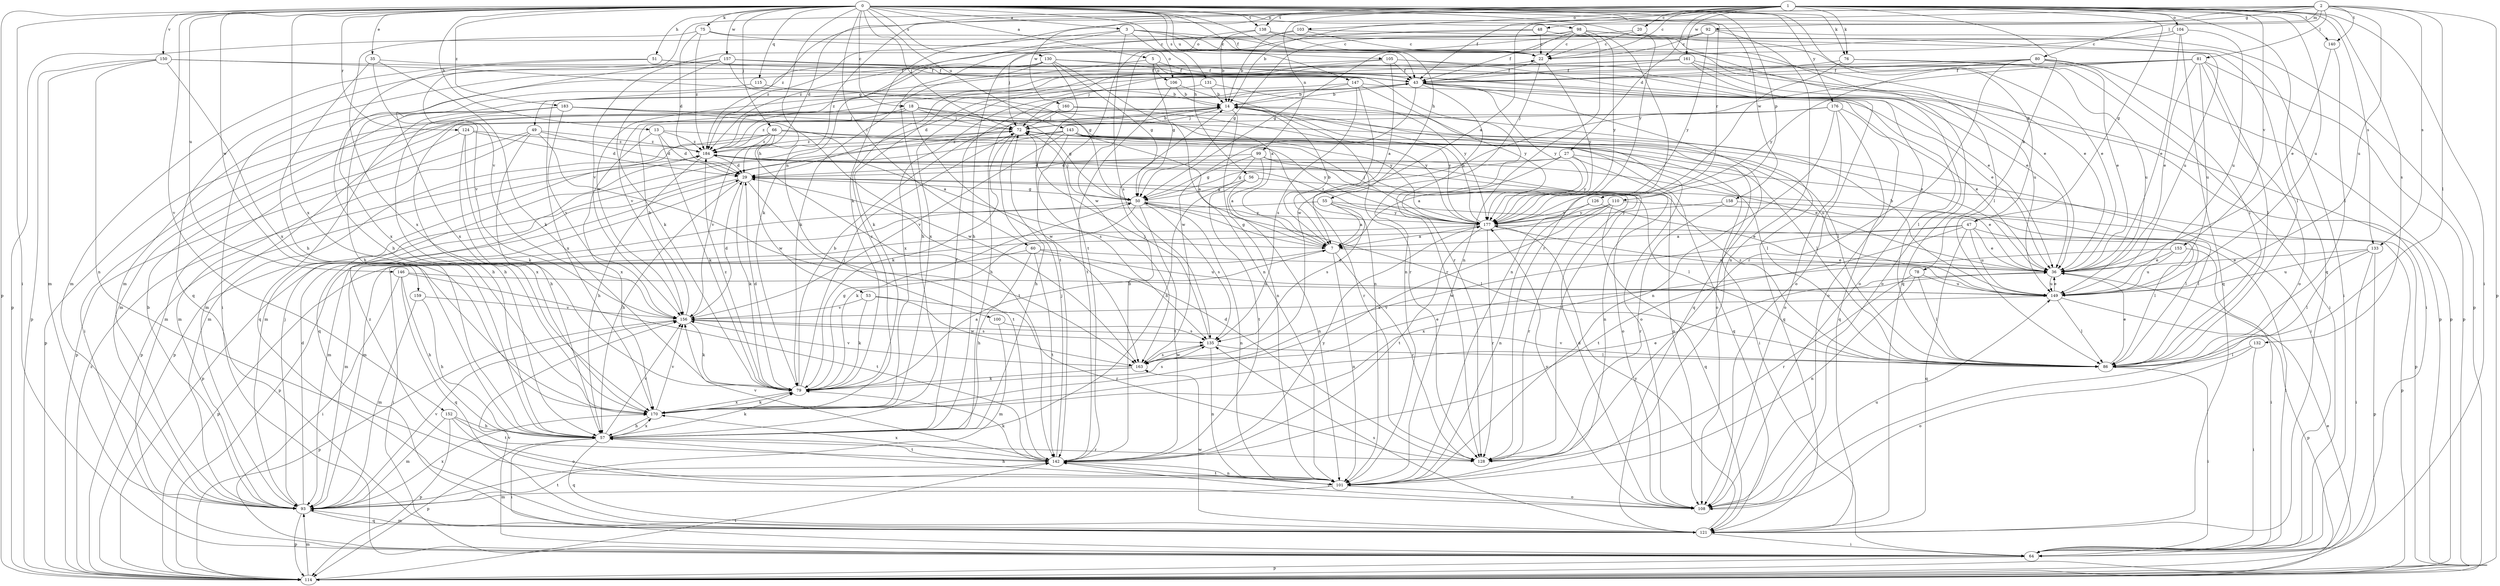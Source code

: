 strict digraph  {
0;
1;
2;
3;
5;
7;
13;
14;
18;
20;
22;
27;
29;
35;
36;
43;
47;
48;
49;
50;
51;
53;
55;
56;
57;
60;
64;
66;
72;
75;
76;
78;
79;
80;
81;
86;
92;
93;
98;
99;
100;
101;
103;
104;
105;
106;
108;
110;
114;
115;
121;
124;
126;
128;
130;
131;
132;
133;
135;
138;
140;
142;
143;
146;
147;
149;
150;
152;
153;
156;
157;
158;
159;
160;
161;
163;
170;
176;
177;
183;
184;
0 -> 3  [label=a];
0 -> 5  [label=a];
0 -> 13  [label=b];
0 -> 18  [label=c];
0 -> 35  [label=e];
0 -> 43  [label=f];
0 -> 47  [label=g];
0 -> 51  [label=h];
0 -> 53  [label=h];
0 -> 55  [label=h];
0 -> 56  [label=h];
0 -> 60  [label=i];
0 -> 64  [label=i];
0 -> 66  [label=j];
0 -> 72  [label=j];
0 -> 75  [label=k];
0 -> 76  [label=k];
0 -> 98  [label=n];
0 -> 110  [label=p];
0 -> 114  [label=p];
0 -> 115  [label=q];
0 -> 124  [label=r];
0 -> 126  [label=r];
0 -> 130  [label=s];
0 -> 131  [label=s];
0 -> 138  [label=t];
0 -> 143  [label=u];
0 -> 146  [label=u];
0 -> 147  [label=u];
0 -> 150  [label=v];
0 -> 152  [label=v];
0 -> 157  [label=w];
0 -> 158  [label=w];
0 -> 159  [label=w];
0 -> 170  [label=x];
0 -> 176  [label=y];
0 -> 177  [label=y];
0 -> 183  [label=z];
1 -> 7  [label=a];
1 -> 20  [label=c];
1 -> 22  [label=c];
1 -> 27  [label=d];
1 -> 29  [label=d];
1 -> 43  [label=f];
1 -> 47  [label=g];
1 -> 64  [label=i];
1 -> 76  [label=k];
1 -> 78  [label=k];
1 -> 99  [label=n];
1 -> 103  [label=o];
1 -> 104  [label=o];
1 -> 121  [label=q];
1 -> 132  [label=s];
1 -> 133  [label=s];
1 -> 138  [label=t];
1 -> 140  [label=t];
1 -> 149  [label=u];
1 -> 153  [label=v];
1 -> 156  [label=v];
1 -> 160  [label=w];
1 -> 161  [label=w];
2 -> 14  [label=b];
2 -> 48  [label=g];
2 -> 79  [label=k];
2 -> 80  [label=l];
2 -> 81  [label=l];
2 -> 86  [label=l];
2 -> 92  [label=m];
2 -> 100  [label=n];
2 -> 114  [label=p];
2 -> 133  [label=s];
2 -> 140  [label=t];
2 -> 149  [label=u];
2 -> 184  [label=z];
3 -> 22  [label=c];
3 -> 36  [label=e];
3 -> 79  [label=k];
3 -> 105  [label=o];
3 -> 106  [label=o];
3 -> 135  [label=s];
3 -> 184  [label=z];
5 -> 43  [label=f];
5 -> 49  [label=g];
5 -> 50  [label=g];
5 -> 106  [label=o];
5 -> 128  [label=r];
7 -> 14  [label=b];
7 -> 36  [label=e];
7 -> 50  [label=g];
7 -> 101  [label=n];
7 -> 114  [label=p];
7 -> 128  [label=r];
13 -> 29  [label=d];
13 -> 79  [label=k];
13 -> 86  [label=l];
13 -> 170  [label=x];
13 -> 184  [label=z];
14 -> 72  [label=j];
14 -> 101  [label=n];
14 -> 108  [label=o];
14 -> 114  [label=p];
14 -> 121  [label=q];
14 -> 177  [label=y];
18 -> 36  [label=e];
18 -> 50  [label=g];
18 -> 57  [label=h];
18 -> 64  [label=i];
18 -> 72  [label=j];
18 -> 163  [label=w];
18 -> 184  [label=z];
20 -> 22  [label=c];
20 -> 57  [label=h];
20 -> 64  [label=i];
22 -> 43  [label=f];
22 -> 101  [label=n];
22 -> 177  [label=y];
27 -> 7  [label=a];
27 -> 29  [label=d];
27 -> 50  [label=g];
27 -> 108  [label=o];
27 -> 114  [label=p];
27 -> 177  [label=y];
29 -> 50  [label=g];
29 -> 57  [label=h];
29 -> 79  [label=k];
29 -> 86  [label=l];
29 -> 114  [label=p];
29 -> 142  [label=t];
35 -> 43  [label=f];
35 -> 57  [label=h];
35 -> 79  [label=k];
35 -> 156  [label=v];
36 -> 149  [label=u];
43 -> 14  [label=b];
43 -> 86  [label=l];
43 -> 108  [label=o];
43 -> 121  [label=q];
43 -> 128  [label=r];
43 -> 156  [label=v];
43 -> 163  [label=w];
43 -> 170  [label=x];
43 -> 177  [label=y];
47 -> 7  [label=a];
47 -> 36  [label=e];
47 -> 64  [label=i];
47 -> 121  [label=q];
47 -> 142  [label=t];
47 -> 149  [label=u];
47 -> 163  [label=w];
48 -> 22  [label=c];
48 -> 86  [label=l];
48 -> 163  [label=w];
48 -> 184  [label=z];
49 -> 29  [label=d];
49 -> 57  [label=h];
49 -> 93  [label=m];
49 -> 114  [label=p];
49 -> 163  [label=w];
49 -> 184  [label=z];
50 -> 72  [label=j];
50 -> 79  [label=k];
50 -> 86  [label=l];
50 -> 93  [label=m];
50 -> 101  [label=n];
50 -> 135  [label=s];
50 -> 142  [label=t];
50 -> 177  [label=y];
51 -> 36  [label=e];
51 -> 43  [label=f];
51 -> 93  [label=m];
51 -> 170  [label=x];
53 -> 79  [label=k];
53 -> 128  [label=r];
53 -> 156  [label=v];
53 -> 163  [label=w];
55 -> 7  [label=a];
55 -> 86  [label=l];
55 -> 114  [label=p];
55 -> 135  [label=s];
55 -> 177  [label=y];
56 -> 36  [label=e];
56 -> 50  [label=g];
56 -> 101  [label=n];
56 -> 142  [label=t];
57 -> 43  [label=f];
57 -> 64  [label=i];
57 -> 79  [label=k];
57 -> 114  [label=p];
57 -> 121  [label=q];
57 -> 128  [label=r];
57 -> 142  [label=t];
57 -> 156  [label=v];
57 -> 170  [label=x];
60 -> 36  [label=e];
60 -> 57  [label=h];
60 -> 64  [label=i];
60 -> 142  [label=t];
60 -> 149  [label=u];
64 -> 114  [label=p];
64 -> 156  [label=v];
66 -> 7  [label=a];
66 -> 86  [label=l];
66 -> 93  [label=m];
66 -> 121  [label=q];
66 -> 142  [label=t];
66 -> 156  [label=v];
66 -> 177  [label=y];
66 -> 184  [label=z];
72 -> 14  [label=b];
72 -> 57  [label=h];
72 -> 64  [label=i];
72 -> 79  [label=k];
72 -> 114  [label=p];
72 -> 121  [label=q];
72 -> 184  [label=z];
75 -> 22  [label=c];
75 -> 29  [label=d];
75 -> 36  [label=e];
75 -> 170  [label=x];
75 -> 184  [label=z];
76 -> 43  [label=f];
76 -> 64  [label=i];
76 -> 101  [label=n];
76 -> 149  [label=u];
78 -> 86  [label=l];
78 -> 101  [label=n];
78 -> 128  [label=r];
78 -> 149  [label=u];
79 -> 7  [label=a];
79 -> 14  [label=b];
79 -> 29  [label=d];
79 -> 50  [label=g];
79 -> 72  [label=j];
79 -> 135  [label=s];
79 -> 170  [label=x];
79 -> 184  [label=z];
80 -> 36  [label=e];
80 -> 43  [label=f];
80 -> 72  [label=j];
80 -> 86  [label=l];
80 -> 114  [label=p];
80 -> 128  [label=r];
80 -> 177  [label=y];
81 -> 36  [label=e];
81 -> 43  [label=f];
81 -> 86  [label=l];
81 -> 93  [label=m];
81 -> 108  [label=o];
81 -> 114  [label=p];
81 -> 149  [label=u];
81 -> 163  [label=w];
81 -> 184  [label=z];
86 -> 36  [label=e];
86 -> 64  [label=i];
86 -> 156  [label=v];
86 -> 184  [label=z];
92 -> 22  [label=c];
92 -> 50  [label=g];
92 -> 101  [label=n];
92 -> 114  [label=p];
92 -> 156  [label=v];
92 -> 177  [label=y];
93 -> 14  [label=b];
93 -> 29  [label=d];
93 -> 72  [label=j];
93 -> 114  [label=p];
93 -> 121  [label=q];
93 -> 142  [label=t];
93 -> 156  [label=v];
93 -> 170  [label=x];
98 -> 22  [label=c];
98 -> 36  [label=e];
98 -> 43  [label=f];
98 -> 50  [label=g];
98 -> 86  [label=l];
98 -> 101  [label=n];
98 -> 114  [label=p];
98 -> 128  [label=r];
98 -> 177  [label=y];
99 -> 7  [label=a];
99 -> 29  [label=d];
99 -> 50  [label=g];
99 -> 57  [label=h];
99 -> 101  [label=n];
99 -> 128  [label=r];
100 -> 93  [label=m];
100 -> 135  [label=s];
101 -> 57  [label=h];
101 -> 93  [label=m];
101 -> 108  [label=o];
101 -> 142  [label=t];
101 -> 184  [label=z];
103 -> 14  [label=b];
103 -> 22  [label=c];
103 -> 72  [label=j];
103 -> 121  [label=q];
104 -> 22  [label=c];
104 -> 36  [label=e];
104 -> 57  [label=h];
104 -> 121  [label=q];
104 -> 149  [label=u];
105 -> 7  [label=a];
105 -> 43  [label=f];
105 -> 64  [label=i];
105 -> 108  [label=o];
105 -> 149  [label=u];
105 -> 156  [label=v];
106 -> 14  [label=b];
106 -> 128  [label=r];
106 -> 142  [label=t];
108 -> 29  [label=d];
108 -> 142  [label=t];
108 -> 149  [label=u];
108 -> 177  [label=y];
110 -> 86  [label=l];
110 -> 93  [label=m];
110 -> 121  [label=q];
110 -> 128  [label=r];
110 -> 170  [label=x];
110 -> 177  [label=y];
114 -> 36  [label=e];
114 -> 93  [label=m];
114 -> 142  [label=t];
114 -> 184  [label=z];
115 -> 14  [label=b];
115 -> 57  [label=h];
121 -> 64  [label=i];
121 -> 93  [label=m];
121 -> 135  [label=s];
121 -> 163  [label=w];
121 -> 177  [label=y];
124 -> 29  [label=d];
124 -> 79  [label=k];
124 -> 93  [label=m];
124 -> 170  [label=x];
124 -> 184  [label=z];
126 -> 36  [label=e];
126 -> 101  [label=n];
126 -> 177  [label=y];
128 -> 29  [label=d];
130 -> 43  [label=f];
130 -> 50  [label=g];
130 -> 79  [label=k];
130 -> 101  [label=n];
130 -> 108  [label=o];
130 -> 142  [label=t];
130 -> 170  [label=x];
130 -> 184  [label=z];
131 -> 14  [label=b];
131 -> 170  [label=x];
131 -> 177  [label=y];
132 -> 64  [label=i];
132 -> 86  [label=l];
132 -> 108  [label=o];
133 -> 36  [label=e];
133 -> 64  [label=i];
133 -> 86  [label=l];
133 -> 114  [label=p];
133 -> 149  [label=u];
135 -> 72  [label=j];
135 -> 86  [label=l];
135 -> 101  [label=n];
135 -> 163  [label=w];
138 -> 14  [label=b];
138 -> 22  [label=c];
138 -> 142  [label=t];
138 -> 149  [label=u];
140 -> 36  [label=e];
140 -> 86  [label=l];
142 -> 14  [label=b];
142 -> 72  [label=j];
142 -> 79  [label=k];
142 -> 101  [label=n];
142 -> 156  [label=v];
142 -> 170  [label=x];
142 -> 177  [label=y];
143 -> 7  [label=a];
143 -> 93  [label=m];
143 -> 108  [label=o];
143 -> 114  [label=p];
143 -> 128  [label=r];
143 -> 135  [label=s];
143 -> 149  [label=u];
143 -> 156  [label=v];
143 -> 184  [label=z];
146 -> 57  [label=h];
146 -> 64  [label=i];
146 -> 121  [label=q];
146 -> 142  [label=t];
146 -> 149  [label=u];
147 -> 14  [label=b];
147 -> 29  [label=d];
147 -> 36  [label=e];
147 -> 101  [label=n];
147 -> 135  [label=s];
147 -> 177  [label=y];
149 -> 14  [label=b];
149 -> 36  [label=e];
149 -> 86  [label=l];
149 -> 114  [label=p];
149 -> 156  [label=v];
150 -> 7  [label=a];
150 -> 43  [label=f];
150 -> 93  [label=m];
150 -> 101  [label=n];
150 -> 114  [label=p];
150 -> 170  [label=x];
152 -> 57  [label=h];
152 -> 93  [label=m];
152 -> 108  [label=o];
152 -> 114  [label=p];
152 -> 142  [label=t];
153 -> 36  [label=e];
153 -> 64  [label=i];
153 -> 149  [label=u];
153 -> 170  [label=x];
156 -> 14  [label=b];
156 -> 29  [label=d];
156 -> 79  [label=k];
156 -> 114  [label=p];
156 -> 135  [label=s];
157 -> 36  [label=e];
157 -> 43  [label=f];
157 -> 50  [label=g];
157 -> 57  [label=h];
157 -> 79  [label=k];
157 -> 121  [label=q];
158 -> 114  [label=p];
158 -> 128  [label=r];
158 -> 177  [label=y];
159 -> 57  [label=h];
159 -> 93  [label=m];
159 -> 156  [label=v];
160 -> 57  [label=h];
160 -> 64  [label=i];
160 -> 72  [label=j];
160 -> 177  [label=y];
161 -> 43  [label=f];
161 -> 64  [label=i];
161 -> 79  [label=k];
161 -> 108  [label=o];
161 -> 114  [label=p];
161 -> 170  [label=x];
163 -> 36  [label=e];
163 -> 79  [label=k];
163 -> 135  [label=s];
163 -> 156  [label=v];
170 -> 22  [label=c];
170 -> 36  [label=e];
170 -> 57  [label=h];
170 -> 79  [label=k];
170 -> 156  [label=v];
176 -> 36  [label=e];
176 -> 72  [label=j];
176 -> 93  [label=m];
176 -> 101  [label=n];
176 -> 108  [label=o];
176 -> 121  [label=q];
177 -> 7  [label=a];
177 -> 14  [label=b];
177 -> 72  [label=j];
177 -> 86  [label=l];
177 -> 93  [label=m];
177 -> 128  [label=r];
177 -> 142  [label=t];
177 -> 149  [label=u];
177 -> 184  [label=z];
183 -> 57  [label=h];
183 -> 72  [label=j];
183 -> 86  [label=l];
183 -> 93  [label=m];
183 -> 121  [label=q];
183 -> 156  [label=v];
183 -> 163  [label=w];
183 -> 177  [label=y];
184 -> 29  [label=d];
184 -> 36  [label=e];
184 -> 57  [label=h];
184 -> 108  [label=o];
}
